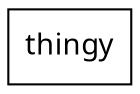 digraph {
node [shape=record];
node [fontname=Sans];charset="UTF-8" splines=true splines=spline rankdir =LR
10[label="thingy"];
}
